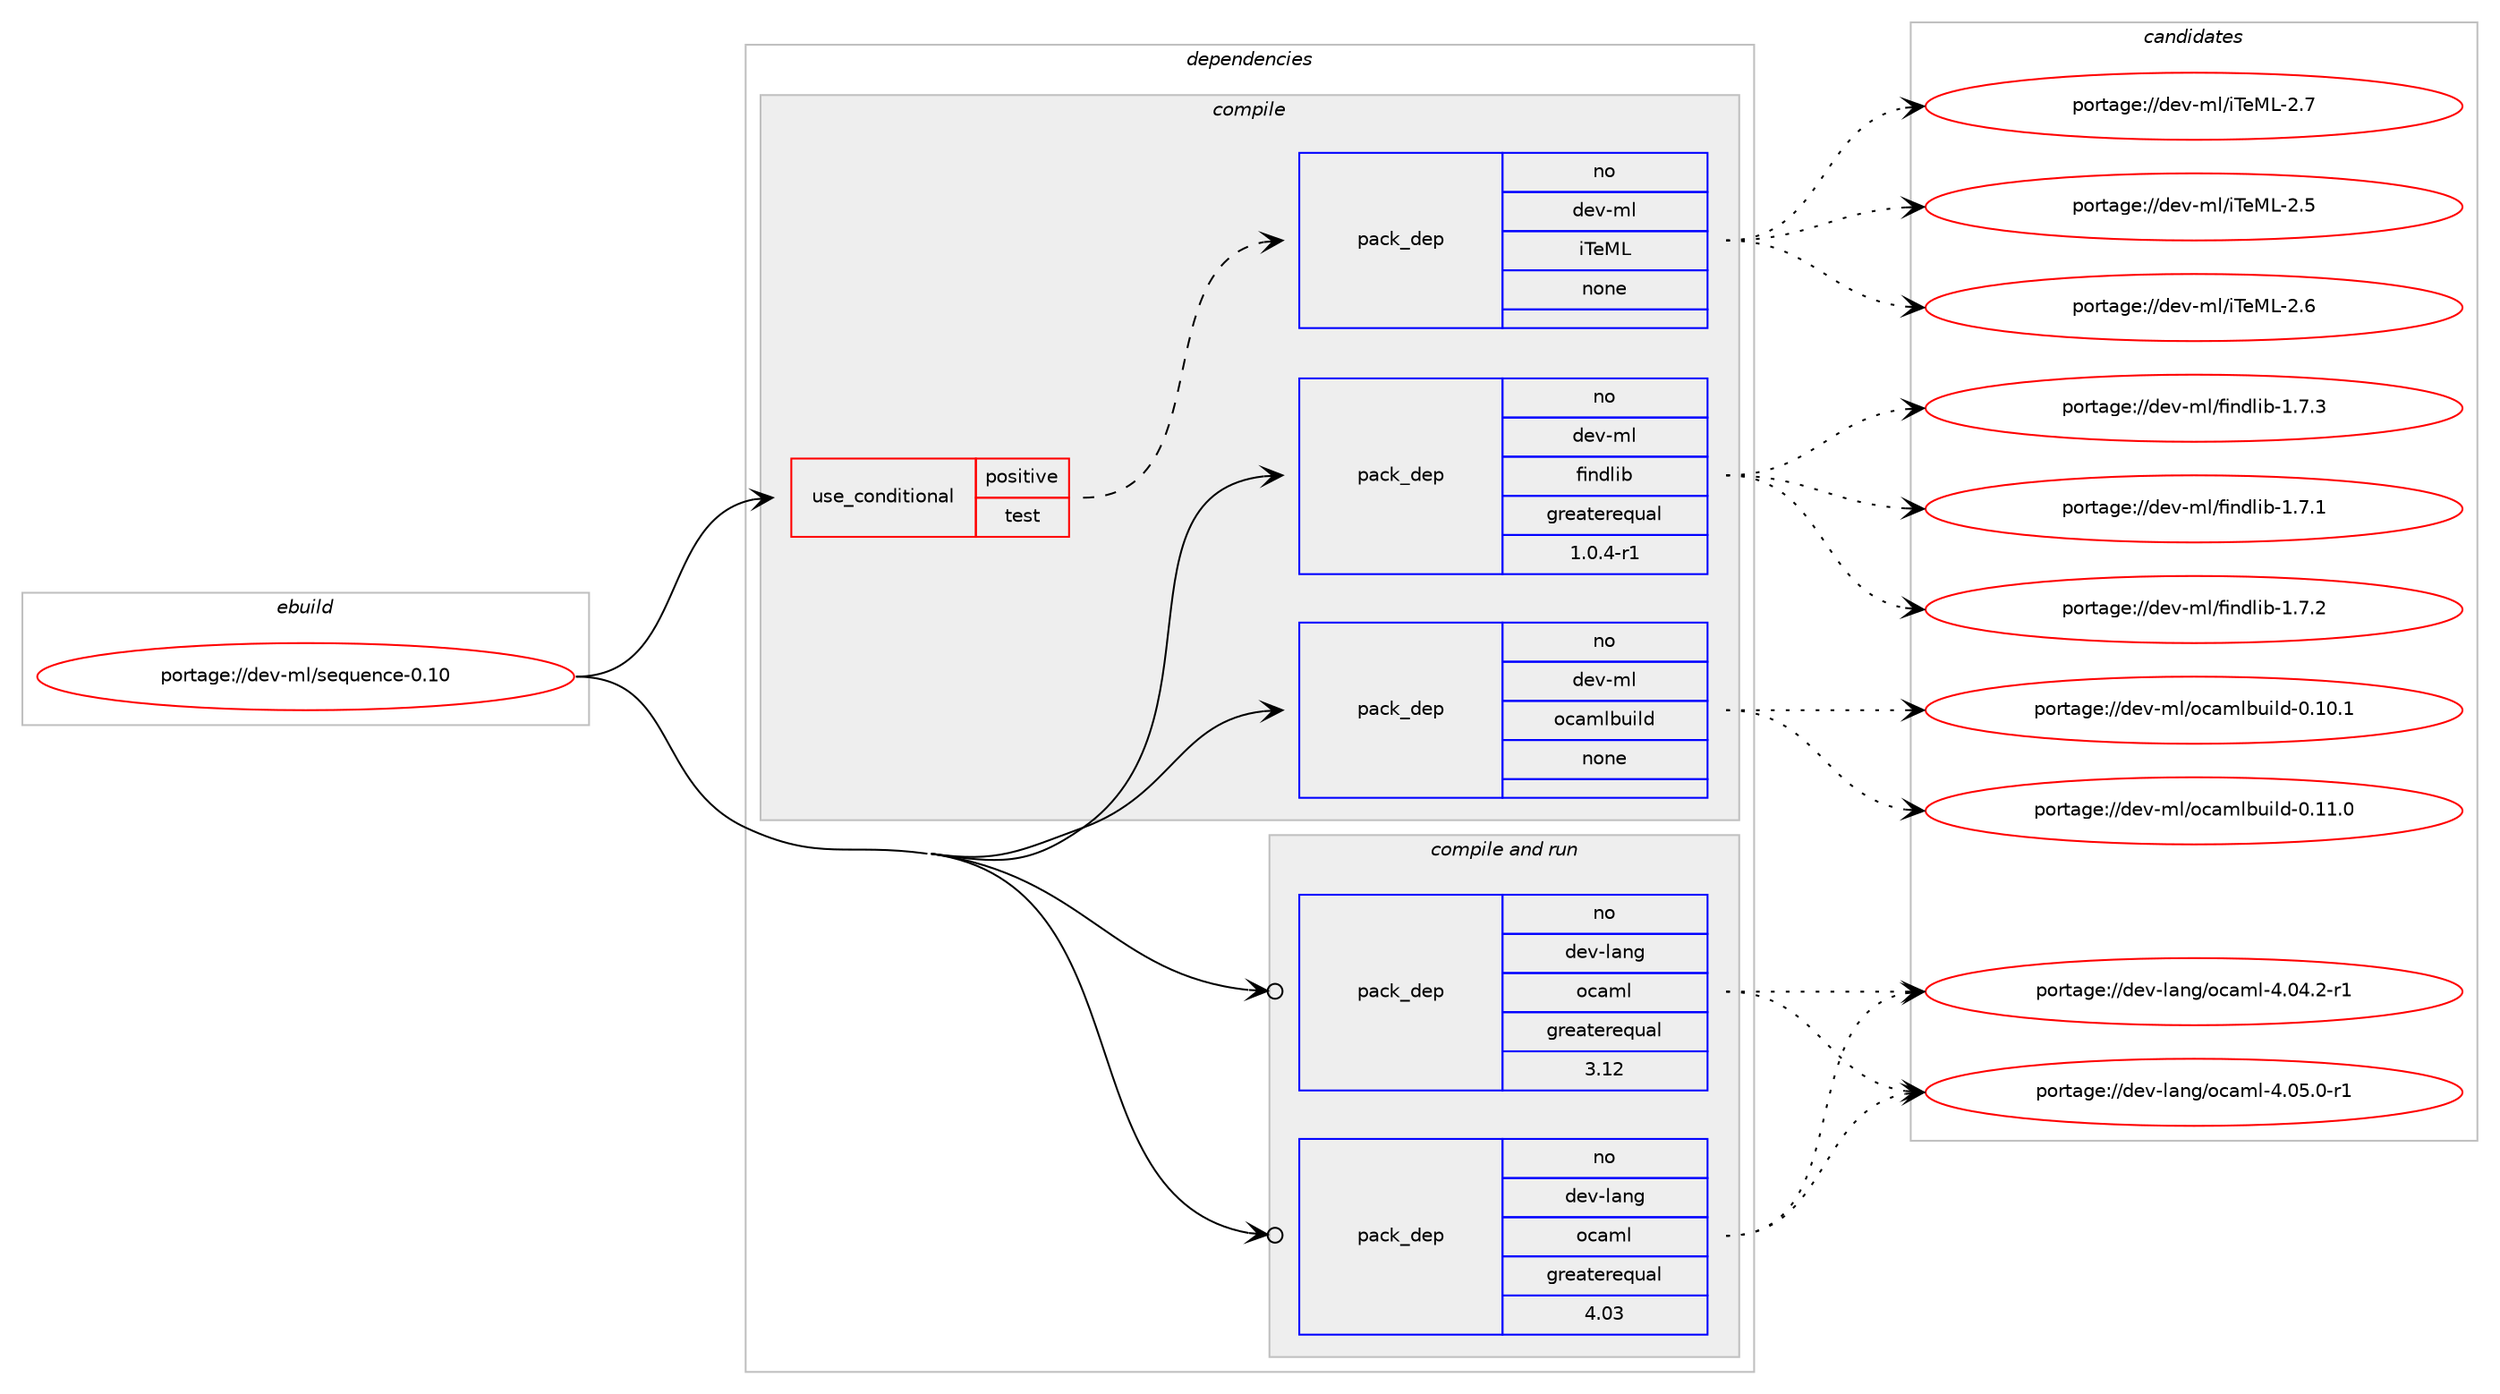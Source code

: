 digraph prolog {

# *************
# Graph options
# *************

newrank=true;
concentrate=true;
compound=true;
graph [rankdir=LR,fontname=Helvetica,fontsize=10,ranksep=1.5];#, ranksep=2.5, nodesep=0.2];
edge  [arrowhead=vee];
node  [fontname=Helvetica,fontsize=10];

# **********
# The ebuild
# **********

subgraph cluster_leftcol {
color=gray;
rank=same;
label=<<i>ebuild</i>>;
id [label="portage://dev-ml/sequence-0.10", color=red, width=4, href="../dev-ml/sequence-0.10.svg"];
}

# ****************
# The dependencies
# ****************

subgraph cluster_midcol {
color=gray;
label=<<i>dependencies</i>>;
subgraph cluster_compile {
fillcolor="#eeeeee";
style=filled;
label=<<i>compile</i>>;
subgraph cond22497 {
dependency108066 [label=<<TABLE BORDER="0" CELLBORDER="1" CELLSPACING="0" CELLPADDING="4"><TR><TD ROWSPAN="3" CELLPADDING="10">use_conditional</TD></TR><TR><TD>positive</TD></TR><TR><TD>test</TD></TR></TABLE>>, shape=none, color=red];
subgraph pack82399 {
dependency108067 [label=<<TABLE BORDER="0" CELLBORDER="1" CELLSPACING="0" CELLPADDING="4" WIDTH="220"><TR><TD ROWSPAN="6" CELLPADDING="30">pack_dep</TD></TR><TR><TD WIDTH="110">no</TD></TR><TR><TD>dev-ml</TD></TR><TR><TD>iTeML</TD></TR><TR><TD>none</TD></TR><TR><TD></TD></TR></TABLE>>, shape=none, color=blue];
}
dependency108066:e -> dependency108067:w [weight=20,style="dashed",arrowhead="vee"];
}
id:e -> dependency108066:w [weight=20,style="solid",arrowhead="vee"];
subgraph pack82400 {
dependency108068 [label=<<TABLE BORDER="0" CELLBORDER="1" CELLSPACING="0" CELLPADDING="4" WIDTH="220"><TR><TD ROWSPAN="6" CELLPADDING="30">pack_dep</TD></TR><TR><TD WIDTH="110">no</TD></TR><TR><TD>dev-ml</TD></TR><TR><TD>findlib</TD></TR><TR><TD>greaterequal</TD></TR><TR><TD>1.0.4-r1</TD></TR></TABLE>>, shape=none, color=blue];
}
id:e -> dependency108068:w [weight=20,style="solid",arrowhead="vee"];
subgraph pack82401 {
dependency108069 [label=<<TABLE BORDER="0" CELLBORDER="1" CELLSPACING="0" CELLPADDING="4" WIDTH="220"><TR><TD ROWSPAN="6" CELLPADDING="30">pack_dep</TD></TR><TR><TD WIDTH="110">no</TD></TR><TR><TD>dev-ml</TD></TR><TR><TD>ocamlbuild</TD></TR><TR><TD>none</TD></TR><TR><TD></TD></TR></TABLE>>, shape=none, color=blue];
}
id:e -> dependency108069:w [weight=20,style="solid",arrowhead="vee"];
}
subgraph cluster_compileandrun {
fillcolor="#eeeeee";
style=filled;
label=<<i>compile and run</i>>;
subgraph pack82402 {
dependency108070 [label=<<TABLE BORDER="0" CELLBORDER="1" CELLSPACING="0" CELLPADDING="4" WIDTH="220"><TR><TD ROWSPAN="6" CELLPADDING="30">pack_dep</TD></TR><TR><TD WIDTH="110">no</TD></TR><TR><TD>dev-lang</TD></TR><TR><TD>ocaml</TD></TR><TR><TD>greaterequal</TD></TR><TR><TD>3.12</TD></TR></TABLE>>, shape=none, color=blue];
}
id:e -> dependency108070:w [weight=20,style="solid",arrowhead="odotvee"];
subgraph pack82403 {
dependency108071 [label=<<TABLE BORDER="0" CELLBORDER="1" CELLSPACING="0" CELLPADDING="4" WIDTH="220"><TR><TD ROWSPAN="6" CELLPADDING="30">pack_dep</TD></TR><TR><TD WIDTH="110">no</TD></TR><TR><TD>dev-lang</TD></TR><TR><TD>ocaml</TD></TR><TR><TD>greaterequal</TD></TR><TR><TD>4.03</TD></TR></TABLE>>, shape=none, color=blue];
}
id:e -> dependency108071:w [weight=20,style="solid",arrowhead="odotvee"];
}
subgraph cluster_run {
fillcolor="#eeeeee";
style=filled;
label=<<i>run</i>>;
}
}

# **************
# The candidates
# **************

subgraph cluster_choices {
rank=same;
color=gray;
label=<<i>candidates</i>>;

subgraph choice82399 {
color=black;
nodesep=1;
choiceportage100101118451091084710584101777645504653 [label="portage://dev-ml/iTeML-2.5", color=red, width=4,href="../dev-ml/iTeML-2.5.svg"];
choiceportage100101118451091084710584101777645504654 [label="portage://dev-ml/iTeML-2.6", color=red, width=4,href="../dev-ml/iTeML-2.6.svg"];
choiceportage100101118451091084710584101777645504655 [label="portage://dev-ml/iTeML-2.7", color=red, width=4,href="../dev-ml/iTeML-2.7.svg"];
dependency108067:e -> choiceportage100101118451091084710584101777645504653:w [style=dotted,weight="100"];
dependency108067:e -> choiceportage100101118451091084710584101777645504654:w [style=dotted,weight="100"];
dependency108067:e -> choiceportage100101118451091084710584101777645504655:w [style=dotted,weight="100"];
}
subgraph choice82400 {
color=black;
nodesep=1;
choiceportage100101118451091084710210511010010810598454946554649 [label="portage://dev-ml/findlib-1.7.1", color=red, width=4,href="../dev-ml/findlib-1.7.1.svg"];
choiceportage100101118451091084710210511010010810598454946554650 [label="portage://dev-ml/findlib-1.7.2", color=red, width=4,href="../dev-ml/findlib-1.7.2.svg"];
choiceportage100101118451091084710210511010010810598454946554651 [label="portage://dev-ml/findlib-1.7.3", color=red, width=4,href="../dev-ml/findlib-1.7.3.svg"];
dependency108068:e -> choiceportage100101118451091084710210511010010810598454946554649:w [style=dotted,weight="100"];
dependency108068:e -> choiceportage100101118451091084710210511010010810598454946554650:w [style=dotted,weight="100"];
dependency108068:e -> choiceportage100101118451091084710210511010010810598454946554651:w [style=dotted,weight="100"];
}
subgraph choice82401 {
color=black;
nodesep=1;
choiceportage100101118451091084711199971091089811710510810045484649484649 [label="portage://dev-ml/ocamlbuild-0.10.1", color=red, width=4,href="../dev-ml/ocamlbuild-0.10.1.svg"];
choiceportage100101118451091084711199971091089811710510810045484649494648 [label="portage://dev-ml/ocamlbuild-0.11.0", color=red, width=4,href="../dev-ml/ocamlbuild-0.11.0.svg"];
dependency108069:e -> choiceportage100101118451091084711199971091089811710510810045484649484649:w [style=dotted,weight="100"];
dependency108069:e -> choiceportage100101118451091084711199971091089811710510810045484649494648:w [style=dotted,weight="100"];
}
subgraph choice82402 {
color=black;
nodesep=1;
choiceportage1001011184510897110103471119997109108455246485246504511449 [label="portage://dev-lang/ocaml-4.04.2-r1", color=red, width=4,href="../dev-lang/ocaml-4.04.2-r1.svg"];
choiceportage1001011184510897110103471119997109108455246485346484511449 [label="portage://dev-lang/ocaml-4.05.0-r1", color=red, width=4,href="../dev-lang/ocaml-4.05.0-r1.svg"];
dependency108070:e -> choiceportage1001011184510897110103471119997109108455246485246504511449:w [style=dotted,weight="100"];
dependency108070:e -> choiceportage1001011184510897110103471119997109108455246485346484511449:w [style=dotted,weight="100"];
}
subgraph choice82403 {
color=black;
nodesep=1;
choiceportage1001011184510897110103471119997109108455246485246504511449 [label="portage://dev-lang/ocaml-4.04.2-r1", color=red, width=4,href="../dev-lang/ocaml-4.04.2-r1.svg"];
choiceportage1001011184510897110103471119997109108455246485346484511449 [label="portage://dev-lang/ocaml-4.05.0-r1", color=red, width=4,href="../dev-lang/ocaml-4.05.0-r1.svg"];
dependency108071:e -> choiceportage1001011184510897110103471119997109108455246485246504511449:w [style=dotted,weight="100"];
dependency108071:e -> choiceportage1001011184510897110103471119997109108455246485346484511449:w [style=dotted,weight="100"];
}
}

}
